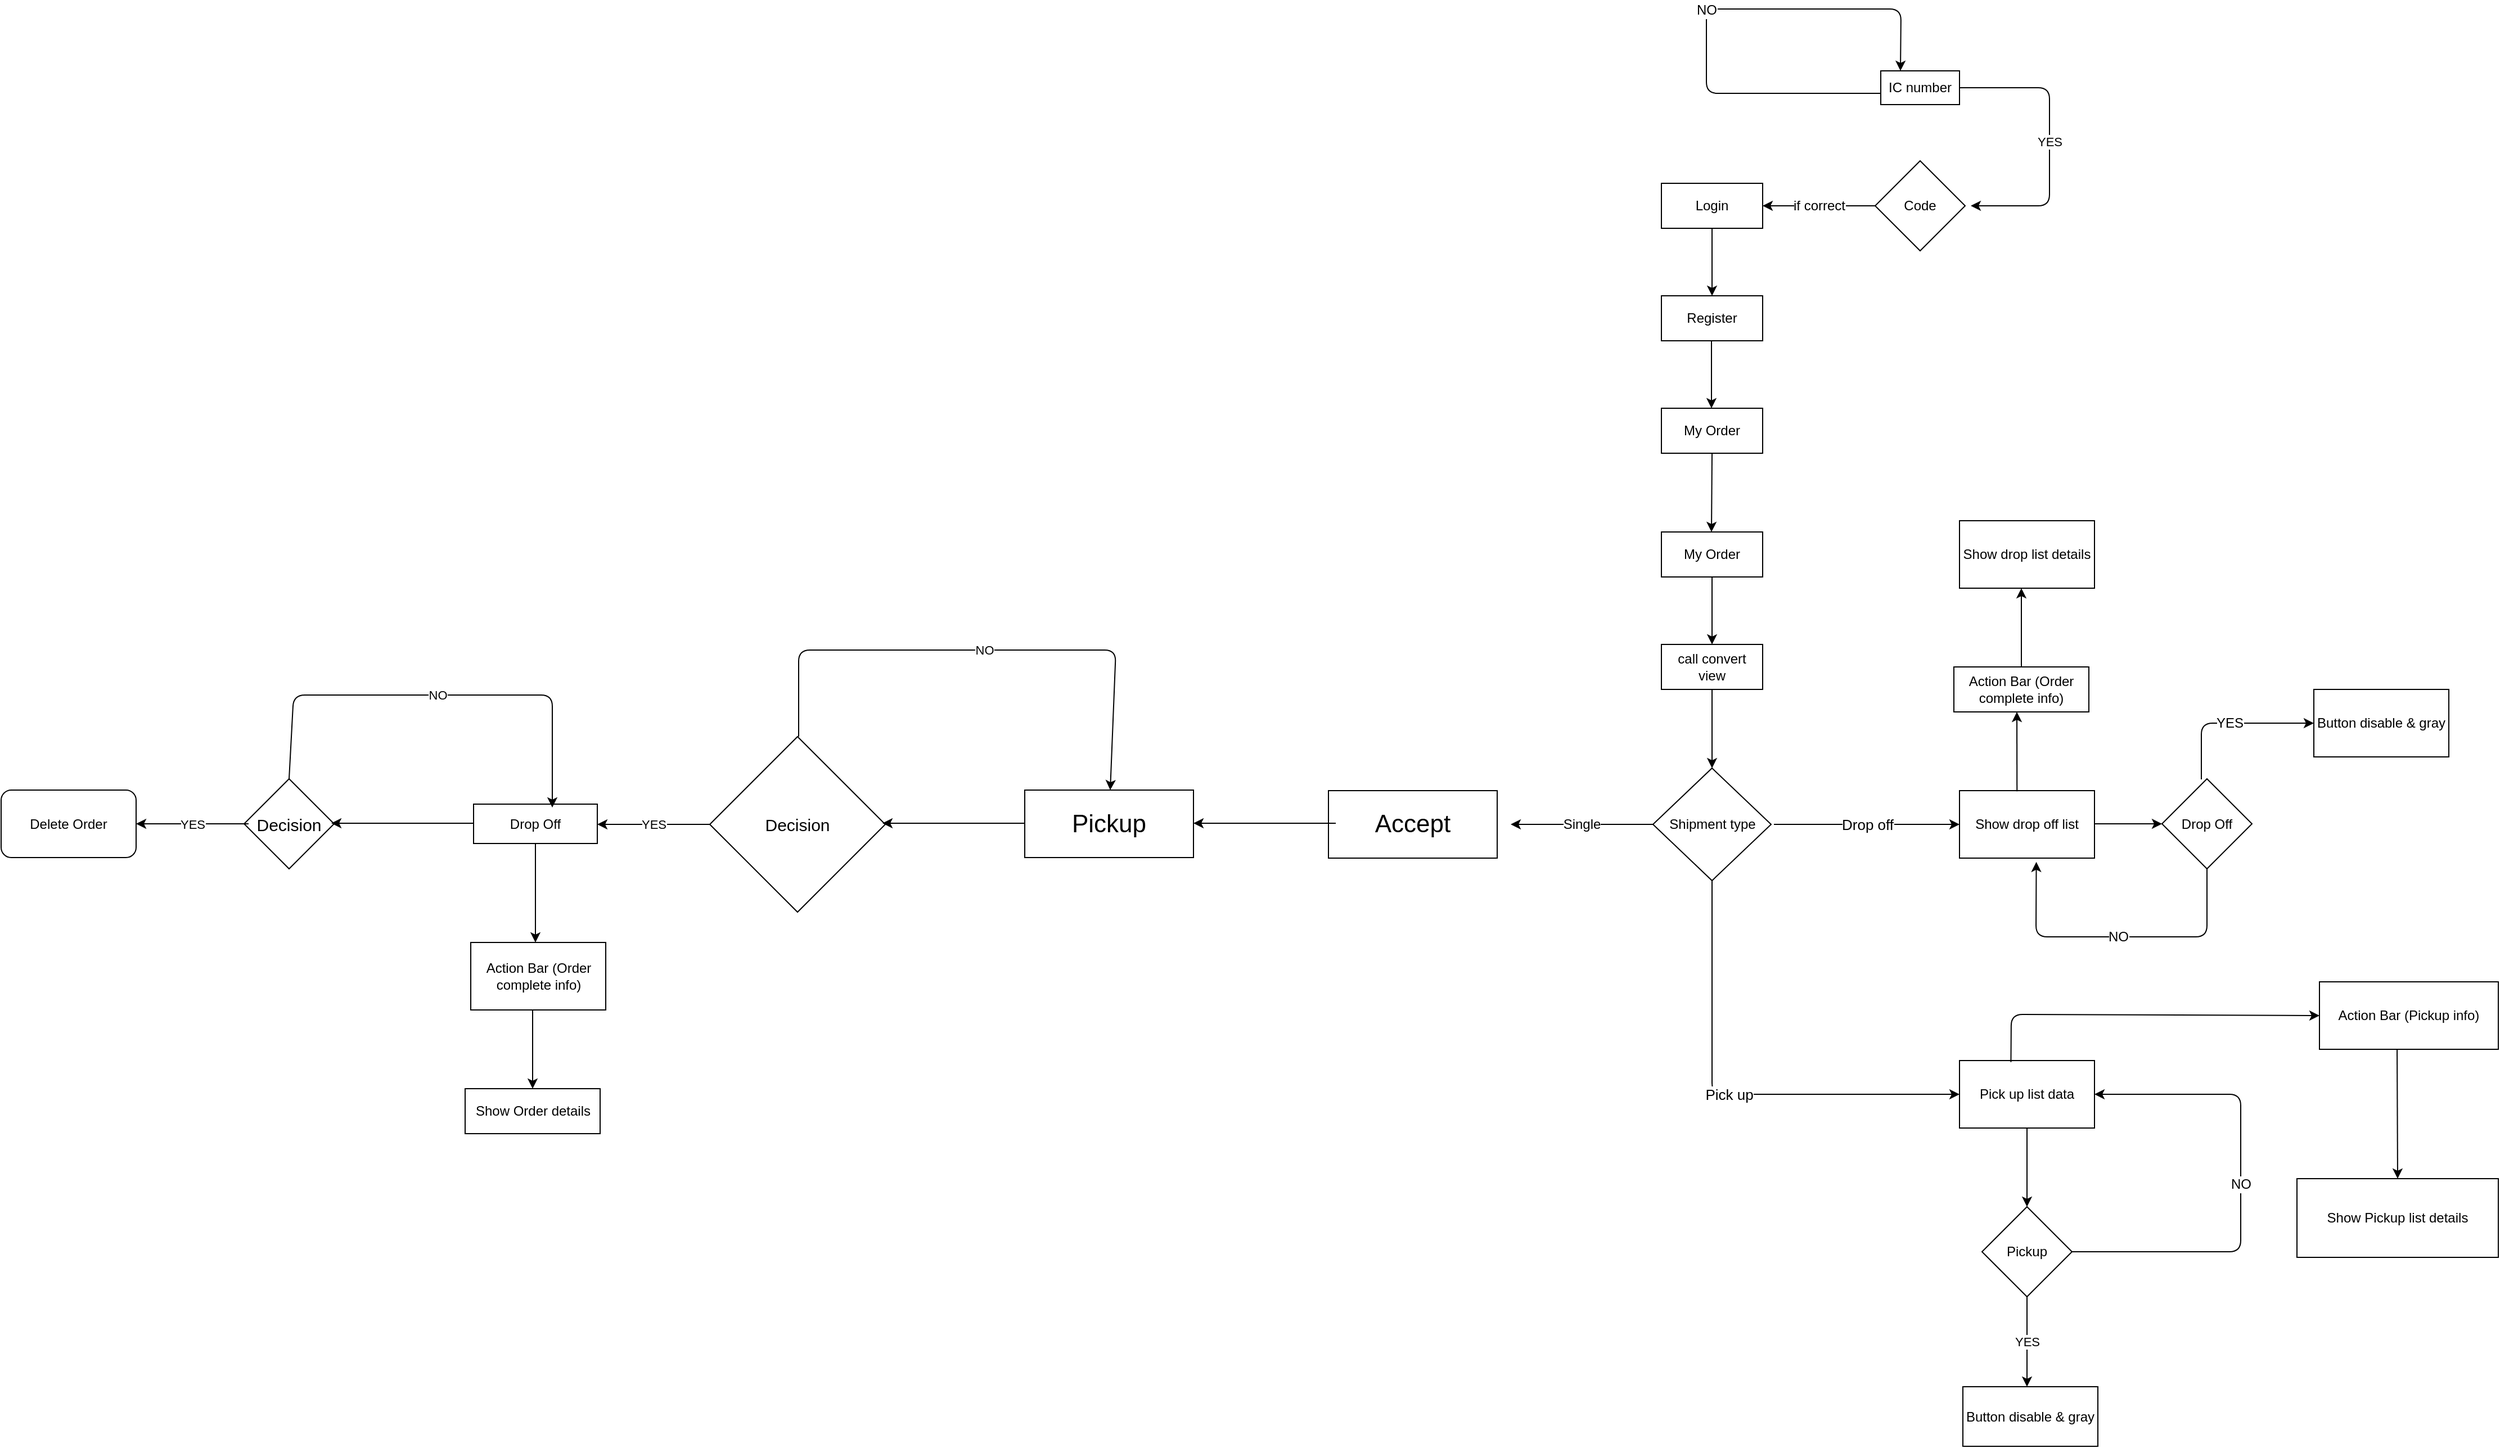 <mxfile version="15.3.8" type="github"><diagram id="_FXOWP3BJIaokdijvQlw" name="Page-1"><mxGraphModel dx="1303" dy="787" grid="1" gridSize="10" guides="1" tooltips="1" connect="1" arrows="1" fold="1" page="1" pageScale="1" pageWidth="3300" pageHeight="4681" math="0" shadow="0"><root><mxCell id="0"/><mxCell id="1" parent="0"/><mxCell id="i1LNajIbp0qII7kQ86E9-1" value="IC number" style="rounded=0;whiteSpace=wrap;html=1;" vertex="1" parent="1"><mxGeometry x="1731" y="1625" width="70" height="30" as="geometry"/></mxCell><mxCell id="i1LNajIbp0qII7kQ86E9-3" value="Code" style="rhombus;whiteSpace=wrap;html=1;" vertex="1" parent="1"><mxGeometry x="1726" y="1705" width="80" height="80" as="geometry"/></mxCell><mxCell id="i1LNajIbp0qII7kQ86E9-4" value="" style="endArrow=classic;html=1;exitX=1;exitY=0.5;exitDx=0;exitDy=0;" edge="1" parent="1" source="i1LNajIbp0qII7kQ86E9-1"><mxGeometry relative="1" as="geometry"><mxPoint x="1751" y="1835" as="sourcePoint"/><mxPoint x="1811" y="1745" as="targetPoint"/><Array as="points"><mxPoint x="1881" y="1640"/><mxPoint x="1881" y="1745"/></Array></mxGeometry></mxCell><mxCell id="i1LNajIbp0qII7kQ86E9-5" value="YES" style="edgeLabel;resizable=0;html=1;align=center;verticalAlign=middle;" connectable="0" vertex="1" parent="i1LNajIbp0qII7kQ86E9-4"><mxGeometry relative="1" as="geometry"/></mxCell><mxCell id="i1LNajIbp0qII7kQ86E9-12" value="" style="endArrow=classic;html=1;entryX=0.25;entryY=0;entryDx=0;entryDy=0;" edge="1" parent="1" target="i1LNajIbp0qII7kQ86E9-1"><mxGeometry relative="1" as="geometry"><mxPoint x="1731" y="1645" as="sourcePoint"/><mxPoint x="1766" y="1570" as="targetPoint"/><Array as="points"><mxPoint x="1576" y="1645"/><mxPoint x="1576" y="1570"/><mxPoint x="1749" y="1570"/></Array></mxGeometry></mxCell><mxCell id="i1LNajIbp0qII7kQ86E9-14" value="NO" style="edgeLabel;html=1;align=center;verticalAlign=middle;resizable=0;points=[];fontSize=12;" vertex="1" connectable="0" parent="i1LNajIbp0qII7kQ86E9-12"><mxGeometry x="0.004" y="-1" relative="1" as="geometry"><mxPoint as="offset"/></mxGeometry></mxCell><mxCell id="i1LNajIbp0qII7kQ86E9-16" value="Login" style="rounded=0;whiteSpace=wrap;html=1;" vertex="1" parent="1"><mxGeometry x="1536" y="1725" width="90" height="40" as="geometry"/></mxCell><mxCell id="i1LNajIbp0qII7kQ86E9-17" value="" style="endArrow=classic;html=1;exitX=0;exitY=0.5;exitDx=0;exitDy=0;entryX=1;entryY=0.5;entryDx=0;entryDy=0;" edge="1" parent="1" source="i1LNajIbp0qII7kQ86E9-3" target="i1LNajIbp0qII7kQ86E9-16"><mxGeometry relative="1" as="geometry"><mxPoint x="1626" y="1845" as="sourcePoint"/><mxPoint x="1646" y="1754" as="targetPoint"/></mxGeometry></mxCell><mxCell id="i1LNajIbp0qII7kQ86E9-18" value="if correct" style="edgeLabel;resizable=0;html=1;align=center;verticalAlign=middle;fontSize=12;" connectable="0" vertex="1" parent="i1LNajIbp0qII7kQ86E9-17"><mxGeometry relative="1" as="geometry"/></mxCell><mxCell id="i1LNajIbp0qII7kQ86E9-20" value="Register" style="rounded=0;whiteSpace=wrap;html=1;" vertex="1" parent="1"><mxGeometry x="1536" y="1825" width="90" height="40" as="geometry"/></mxCell><mxCell id="i1LNajIbp0qII7kQ86E9-23" value="" style="endArrow=classic;html=1;exitX=0.5;exitY=1;exitDx=0;exitDy=0;entryX=0.5;entryY=0;entryDx=0;entryDy=0;" edge="1" parent="1" source="i1LNajIbp0qII7kQ86E9-16" target="i1LNajIbp0qII7kQ86E9-20"><mxGeometry width="50" height="50" relative="1" as="geometry"><mxPoint x="1796" y="1755" as="sourcePoint"/><mxPoint x="1636" y="1805" as="targetPoint"/></mxGeometry></mxCell><mxCell id="i1LNajIbp0qII7kQ86E9-24" value="My Order" style="rounded=0;whiteSpace=wrap;html=1;" vertex="1" parent="1"><mxGeometry x="1536" y="1925" width="90" height="40" as="geometry"/></mxCell><mxCell id="i1LNajIbp0qII7kQ86E9-25" value="" style="endArrow=classic;html=1;exitX=0.5;exitY=1;exitDx=0;exitDy=0;entryX=0.5;entryY=0;entryDx=0;entryDy=0;" edge="1" parent="1"><mxGeometry width="50" height="50" relative="1" as="geometry"><mxPoint x="1580.5" y="1865" as="sourcePoint"/><mxPoint x="1580.5" y="1925" as="targetPoint"/></mxGeometry></mxCell><mxCell id="i1LNajIbp0qII7kQ86E9-26" value="My Order" style="rounded=0;whiteSpace=wrap;html=1;" vertex="1" parent="1"><mxGeometry x="1536" y="2035" width="90" height="40" as="geometry"/></mxCell><mxCell id="i1LNajIbp0qII7kQ86E9-27" value="" style="endArrow=classic;html=1;exitX=0.5;exitY=1;exitDx=0;exitDy=0;entryX=0.5;entryY=0;entryDx=0;entryDy=0;" edge="1" parent="1" source="i1LNajIbp0qII7kQ86E9-24"><mxGeometry width="50" height="50" relative="1" as="geometry"><mxPoint x="1580.5" y="1975" as="sourcePoint"/><mxPoint x="1580.5" y="2035" as="targetPoint"/></mxGeometry></mxCell><mxCell id="i1LNajIbp0qII7kQ86E9-28" value="call convert view" style="rounded=0;whiteSpace=wrap;html=1;" vertex="1" parent="1"><mxGeometry x="1536" y="2135" width="90" height="40" as="geometry"/></mxCell><mxCell id="i1LNajIbp0qII7kQ86E9-31" value="" style="endArrow=classic;html=1;entryX=0.5;entryY=0;entryDx=0;entryDy=0;exitX=0.5;exitY=1;exitDx=0;exitDy=0;" edge="1" parent="1" source="i1LNajIbp0qII7kQ86E9-26" target="i1LNajIbp0qII7kQ86E9-28"><mxGeometry relative="1" as="geometry"><mxPoint x="1566" y="2105" as="sourcePoint"/><mxPoint x="1666" y="2105" as="targetPoint"/></mxGeometry></mxCell><mxCell id="i1LNajIbp0qII7kQ86E9-34" value="" style="endArrow=classic;html=1;entryX=0.5;entryY=0;entryDx=0;entryDy=0;exitX=0.5;exitY=1;exitDx=0;exitDy=0;" edge="1" parent="1" source="i1LNajIbp0qII7kQ86E9-28"><mxGeometry relative="1" as="geometry"><mxPoint x="1531" y="2215" as="sourcePoint"/><mxPoint x="1581" y="2245" as="targetPoint"/></mxGeometry></mxCell><mxCell id="i1LNajIbp0qII7kQ86E9-36" value="Shipment type" style="rhombus;whiteSpace=wrap;html=1;" vertex="1" parent="1"><mxGeometry x="1528.5" y="2245" width="105" height="100" as="geometry"/></mxCell><mxCell id="i1LNajIbp0qII7kQ86E9-37" value="Show drop off list" style="rounded=0;whiteSpace=wrap;html=1;" vertex="1" parent="1"><mxGeometry x="1801" y="2265" width="120" height="60" as="geometry"/></mxCell><mxCell id="i1LNajIbp0qII7kQ86E9-38" value="" style="endArrow=classic;html=1;" edge="1" parent="1"><mxGeometry relative="1" as="geometry"><mxPoint x="1636" y="2295" as="sourcePoint"/><mxPoint x="1801" y="2295" as="targetPoint"/></mxGeometry></mxCell><mxCell id="i1LNajIbp0qII7kQ86E9-39" value="Drop off" style="edgeLabel;resizable=0;html=1;align=center;verticalAlign=middle;fontSize=13;" connectable="0" vertex="1" parent="i1LNajIbp0qII7kQ86E9-38"><mxGeometry relative="1" as="geometry"/></mxCell><mxCell id="i1LNajIbp0qII7kQ86E9-40" value="" style="endArrow=classic;html=1;exitX=0.5;exitY=1;exitDx=0;exitDy=0;entryX=0;entryY=0.5;entryDx=0;entryDy=0;" edge="1" parent="1" source="i1LNajIbp0qII7kQ86E9-36" target="i1LNajIbp0qII7kQ86E9-42"><mxGeometry relative="1" as="geometry"><mxPoint x="1576" y="2405" as="sourcePoint"/><mxPoint x="1796" y="2535" as="targetPoint"/><Array as="points"><mxPoint x="1581" y="2535"/></Array></mxGeometry></mxCell><mxCell id="i1LNajIbp0qII7kQ86E9-41" value="Pick up" style="edgeLabel;resizable=0;html=1;align=center;verticalAlign=middle;fontSize=13;" connectable="0" vertex="1" parent="i1LNajIbp0qII7kQ86E9-40"><mxGeometry relative="1" as="geometry"/></mxCell><mxCell id="i1LNajIbp0qII7kQ86E9-42" value="Pick up list data" style="rounded=0;whiteSpace=wrap;html=1;" vertex="1" parent="1"><mxGeometry x="1801" y="2505" width="120" height="60" as="geometry"/></mxCell><mxCell id="i1LNajIbp0qII7kQ86E9-43" value="" style="endArrow=classic;html=1;" edge="1" parent="1" target="i1LNajIbp0qII7kQ86E9-45"><mxGeometry relative="1" as="geometry"><mxPoint x="1921" y="2294.5" as="sourcePoint"/><mxPoint x="2021" y="2294.5" as="targetPoint"/></mxGeometry></mxCell><mxCell id="i1LNajIbp0qII7kQ86E9-45" value="Drop Off" style="rhombus;whiteSpace=wrap;html=1;" vertex="1" parent="1"><mxGeometry x="1981" y="2254.5" width="80" height="80" as="geometry"/></mxCell><mxCell id="i1LNajIbp0qII7kQ86E9-46" value="" style="endArrow=classic;html=1;" edge="1" parent="1"><mxGeometry relative="1" as="geometry"><mxPoint x="2016" y="2255" as="sourcePoint"/><mxPoint x="2116" y="2205" as="targetPoint"/><Array as="points"><mxPoint x="2016" y="2205"/></Array></mxGeometry></mxCell><mxCell id="i1LNajIbp0qII7kQ86E9-47" value="YES" style="edgeLabel;resizable=0;html=1;align=center;verticalAlign=middle;fontSize=12;" connectable="0" vertex="1" parent="i1LNajIbp0qII7kQ86E9-46"><mxGeometry relative="1" as="geometry"/></mxCell><mxCell id="i1LNajIbp0qII7kQ86E9-54" value="" style="endArrow=classic;html=1;entryX=0.569;entryY=1.056;entryDx=0;entryDy=0;entryPerimeter=0;exitX=0.5;exitY=1;exitDx=0;exitDy=0;" edge="1" parent="1" source="i1LNajIbp0qII7kQ86E9-45" target="i1LNajIbp0qII7kQ86E9-37"><mxGeometry relative="1" as="geometry"><mxPoint x="2016" y="2335" as="sourcePoint"/><mxPoint x="1926" y="2405" as="targetPoint"/><Array as="points"><mxPoint x="2021" y="2395"/><mxPoint x="1869" y="2395"/></Array></mxGeometry></mxCell><mxCell id="i1LNajIbp0qII7kQ86E9-55" value="NO" style="edgeLabel;resizable=0;html=1;align=center;verticalAlign=middle;fontSize=12;" connectable="0" vertex="1" parent="i1LNajIbp0qII7kQ86E9-54"><mxGeometry relative="1" as="geometry"/></mxCell><mxCell id="i1LNajIbp0qII7kQ86E9-56" value="Button disable &amp;amp; gray" style="rounded=0;whiteSpace=wrap;html=1;" vertex="1" parent="1"><mxGeometry x="2116" y="2175" width="120" height="60" as="geometry"/></mxCell><mxCell id="i1LNajIbp0qII7kQ86E9-57" value="" style="endArrow=classic;html=1;exitX=0.426;exitY=0.011;exitDx=0;exitDy=0;exitPerimeter=0;" edge="1" parent="1" source="i1LNajIbp0qII7kQ86E9-37"><mxGeometry relative="1" as="geometry"><mxPoint x="1841" y="2185" as="sourcePoint"/><mxPoint x="1852" y="2195" as="targetPoint"/></mxGeometry></mxCell><mxCell id="i1LNajIbp0qII7kQ86E9-59" value="Action Bar (Order complete info)" style="rounded=0;whiteSpace=wrap;html=1;" vertex="1" parent="1"><mxGeometry x="1796" y="2155" width="120" height="40" as="geometry"/></mxCell><mxCell id="i1LNajIbp0qII7kQ86E9-60" value="" style="endArrow=classic;html=1;exitX=0.5;exitY=0;exitDx=0;exitDy=0;" edge="1" parent="1" source="i1LNajIbp0qII7kQ86E9-59"><mxGeometry relative="1" as="geometry"><mxPoint x="1856" y="2135" as="sourcePoint"/><mxPoint x="1856" y="2085" as="targetPoint"/></mxGeometry></mxCell><mxCell id="i1LNajIbp0qII7kQ86E9-63" value="Show drop list details" style="rounded=0;whiteSpace=wrap;html=1;" vertex="1" parent="1"><mxGeometry x="1801" y="2025" width="120" height="60" as="geometry"/></mxCell><mxCell id="i1LNajIbp0qII7kQ86E9-64" value="Pickup" style="rhombus;whiteSpace=wrap;html=1;" vertex="1" parent="1"><mxGeometry x="1821" y="2635" width="80" height="80" as="geometry"/></mxCell><mxCell id="i1LNajIbp0qII7kQ86E9-67" value="" style="endArrow=classic;html=1;" edge="1" parent="1" target="i1LNajIbp0qII7kQ86E9-64"><mxGeometry relative="1" as="geometry"><mxPoint x="1861" y="2565" as="sourcePoint"/><mxPoint x="1961" y="2565" as="targetPoint"/></mxGeometry></mxCell><mxCell id="i1LNajIbp0qII7kQ86E9-69" value="" style="endArrow=classic;html=1;exitX=1;exitY=0.5;exitDx=0;exitDy=0;sketch=0;shadow=0;strokeColor=default;entryX=1;entryY=0.5;entryDx=0;entryDy=0;" edge="1" parent="1" source="i1LNajIbp0qII7kQ86E9-64" target="i1LNajIbp0qII7kQ86E9-42"><mxGeometry relative="1" as="geometry"><mxPoint x="1991.28" y="2641.68" as="sourcePoint"/><mxPoint x="1931" y="2535" as="targetPoint"/><Array as="points"><mxPoint x="2051" y="2675"/><mxPoint x="2051" y="2535"/></Array></mxGeometry></mxCell><mxCell id="i1LNajIbp0qII7kQ86E9-70" value="NO" style="edgeLabel;resizable=0;html=1;align=center;verticalAlign=middle;fontSize=12;" connectable="0" vertex="1" parent="i1LNajIbp0qII7kQ86E9-69"><mxGeometry relative="1" as="geometry"/></mxCell><mxCell id="i1LNajIbp0qII7kQ86E9-71" value="" style="endArrow=classic;html=1;shadow=0;strokeColor=default;exitX=0.5;exitY=1;exitDx=0;exitDy=0;" edge="1" parent="1" source="i1LNajIbp0qII7kQ86E9-64"><mxGeometry relative="1" as="geometry"><mxPoint x="1851" y="2755" as="sourcePoint"/><mxPoint x="1861" y="2795" as="targetPoint"/></mxGeometry></mxCell><mxCell id="i1LNajIbp0qII7kQ86E9-72" value="YES" style="edgeLabel;resizable=0;html=1;align=center;verticalAlign=middle;" connectable="0" vertex="1" parent="i1LNajIbp0qII7kQ86E9-71"><mxGeometry relative="1" as="geometry"/></mxCell><mxCell id="i1LNajIbp0qII7kQ86E9-73" value="&lt;span&gt;Button disable &amp;amp; gray&lt;/span&gt;" style="rounded=0;whiteSpace=wrap;html=1;" vertex="1" parent="1"><mxGeometry x="1804" y="2795" width="120" height="53" as="geometry"/></mxCell><mxCell id="i1LNajIbp0qII7kQ86E9-75" value="Show Pickup list details" style="rounded=0;whiteSpace=wrap;html=1;" vertex="1" parent="1"><mxGeometry x="2101" y="2610" width="179" height="70" as="geometry"/></mxCell><mxCell id="i1LNajIbp0qII7kQ86E9-76" value="" style="endArrow=classic;html=1;exitX=0.5;exitY=0;exitDx=0;exitDy=0;entryX=0.5;entryY=0;entryDx=0;entryDy=0;" edge="1" parent="1" target="i1LNajIbp0qII7kQ86E9-75"><mxGeometry relative="1" as="geometry"><mxPoint x="2190" y="2490" as="sourcePoint"/><mxPoint x="2176" y="2545" as="targetPoint"/></mxGeometry></mxCell><mxCell id="i1LNajIbp0qII7kQ86E9-77" value="&lt;span&gt;Action Bar (Pickup info)&lt;/span&gt;" style="rounded=0;whiteSpace=wrap;html=1;" vertex="1" parent="1"><mxGeometry x="2121" y="2435" width="159" height="60" as="geometry"/></mxCell><mxCell id="i1LNajIbp0qII7kQ86E9-80" value="" style="endArrow=classic;html=1;shadow=0;fontSize=12;strokeColor=default;exitX=0.381;exitY=0.022;exitDx=0;exitDy=0;exitPerimeter=0;entryX=0;entryY=0.5;entryDx=0;entryDy=0;" edge="1" parent="1" source="i1LNajIbp0qII7kQ86E9-42" target="i1LNajIbp0qII7kQ86E9-77"><mxGeometry relative="1" as="geometry"><mxPoint x="1916" y="2464" as="sourcePoint"/><mxPoint x="2016" y="2464" as="targetPoint"/><Array as="points"><mxPoint x="1847" y="2464"/></Array></mxGeometry></mxCell><mxCell id="i1LNajIbp0qII7kQ86E9-84" value="&lt;font style=&quot;font-size: 22px&quot;&gt;Accept&lt;/font&gt;" style="rounded=0;whiteSpace=wrap;html=1;fontSize=12;" vertex="1" parent="1"><mxGeometry x="1240" y="2265" width="150" height="60" as="geometry"/></mxCell><mxCell id="i1LNajIbp0qII7kQ86E9-87" value="" style="endArrow=classic;html=1;shadow=0;fontSize=12;strokeColor=default;exitX=0;exitY=0.5;exitDx=0;exitDy=0;" edge="1" parent="1" source="i1LNajIbp0qII7kQ86E9-36"><mxGeometry relative="1" as="geometry"><mxPoint x="1436" y="2375" as="sourcePoint"/><mxPoint x="1402" y="2295" as="targetPoint"/></mxGeometry></mxCell><mxCell id="i1LNajIbp0qII7kQ86E9-88" value="Single" style="edgeLabel;resizable=0;html=1;align=center;verticalAlign=middle;fontSize=12;" connectable="0" vertex="1" parent="i1LNajIbp0qII7kQ86E9-87"><mxGeometry relative="1" as="geometry"/></mxCell><mxCell id="i1LNajIbp0qII7kQ86E9-89" value="&lt;font style=&quot;font-size: 22px&quot;&gt;Pickup&lt;/font&gt;" style="rounded=0;whiteSpace=wrap;html=1;fontSize=12;" vertex="1" parent="1"><mxGeometry x="970" y="2264.5" width="150" height="60" as="geometry"/></mxCell><mxCell id="i1LNajIbp0qII7kQ86E9-90" value="" style="endArrow=classic;html=1;shadow=0;fontSize=12;strokeColor=default;exitX=0;exitY=0.5;exitDx=0;exitDy=0;" edge="1" parent="1"><mxGeometry relative="1" as="geometry"><mxPoint x="1246.5" y="2294" as="sourcePoint"/><mxPoint x="1120" y="2294" as="targetPoint"/></mxGeometry></mxCell><mxCell id="i1LNajIbp0qII7kQ86E9-92" value="&lt;font style=&quot;font-size: 15px&quot;&gt;Decision&lt;/font&gt;" style="rhombus;whiteSpace=wrap;html=1;fontSize=12;" vertex="1" parent="1"><mxGeometry x="690" y="2217" width="156" height="156" as="geometry"/></mxCell><mxCell id="i1LNajIbp0qII7kQ86E9-93" value="" style="endArrow=classic;html=1;shadow=0;fontSize=12;strokeColor=default;exitX=0;exitY=0.5;exitDx=0;exitDy=0;" edge="1" parent="1"><mxGeometry relative="1" as="geometry"><mxPoint x="970" y="2294" as="sourcePoint"/><mxPoint x="843.5" y="2294" as="targetPoint"/></mxGeometry></mxCell><mxCell id="i1LNajIbp0qII7kQ86E9-94" value="" style="endArrow=classic;html=1;shadow=0;fontSize=12;strokeColor=default;exitX=0.5;exitY=0;exitDx=0;exitDy=0;entryX=0.5;entryY=0;entryDx=0;entryDy=0;" edge="1" parent="1"><mxGeometry relative="1" as="geometry"><mxPoint x="769" y="2217" as="sourcePoint"/><mxPoint x="1046" y="2264.5" as="targetPoint"/><Array as="points"><mxPoint x="769" y="2140"/><mxPoint x="1051" y="2140"/></Array></mxGeometry></mxCell><mxCell id="i1LNajIbp0qII7kQ86E9-95" value="NO" style="edgeLabel;resizable=0;html=1;align=center;verticalAlign=middle;" connectable="0" vertex="1" parent="i1LNajIbp0qII7kQ86E9-94"><mxGeometry relative="1" as="geometry"/></mxCell><mxCell id="i1LNajIbp0qII7kQ86E9-96" value="" style="endArrow=classic;html=1;shadow=0;fontSize=12;strokeColor=default;exitX=0;exitY=0.5;exitDx=0;exitDy=0;" edge="1" parent="1" source="i1LNajIbp0qII7kQ86E9-92"><mxGeometry relative="1" as="geometry"><mxPoint x="520" y="2294.5" as="sourcePoint"/><mxPoint x="590" y="2295" as="targetPoint"/></mxGeometry></mxCell><mxCell id="i1LNajIbp0qII7kQ86E9-97" value="YES" style="edgeLabel;resizable=0;html=1;align=center;verticalAlign=middle;" connectable="0" vertex="1" parent="i1LNajIbp0qII7kQ86E9-96"><mxGeometry relative="1" as="geometry"/></mxCell><mxCell id="i1LNajIbp0qII7kQ86E9-98" value="Drop Off" style="rounded=0;whiteSpace=wrap;html=1;fontSize=12;" vertex="1" parent="1"><mxGeometry x="480" y="2277" width="110" height="35" as="geometry"/></mxCell><mxCell id="i1LNajIbp0qII7kQ86E9-99" value="&lt;font style=&quot;font-size: 15px&quot;&gt;Decision&lt;/font&gt;" style="rhombus;whiteSpace=wrap;html=1;fontSize=12;" vertex="1" parent="1"><mxGeometry x="276" y="2254.5" width="80" height="80" as="geometry"/></mxCell><mxCell id="i1LNajIbp0qII7kQ86E9-100" value="" style="endArrow=classic;html=1;shadow=0;fontSize=12;strokeColor=default;exitX=0;exitY=0.5;exitDx=0;exitDy=0;" edge="1" parent="1"><mxGeometry relative="1" as="geometry"><mxPoint x="480" y="2294" as="sourcePoint"/><mxPoint x="353.5" y="2294" as="targetPoint"/></mxGeometry></mxCell><mxCell id="i1LNajIbp0qII7kQ86E9-101" value="" style="endArrow=classic;html=1;shadow=0;fontSize=12;strokeColor=default;exitX=0.5;exitY=0;exitDx=0;exitDy=0;" edge="1" parent="1" source="i1LNajIbp0qII7kQ86E9-99"><mxGeometry relative="1" as="geometry"><mxPoint x="320" y="2257" as="sourcePoint"/><mxPoint x="550" y="2280" as="targetPoint"/><Array as="points"><mxPoint x="320" y="2180"/><mxPoint x="550" y="2180"/></Array></mxGeometry></mxCell><mxCell id="i1LNajIbp0qII7kQ86E9-102" value="NO" style="edgeLabel;resizable=0;html=1;align=center;verticalAlign=middle;" connectable="0" vertex="1" parent="i1LNajIbp0qII7kQ86E9-101"><mxGeometry relative="1" as="geometry"/></mxCell><mxCell id="i1LNajIbp0qII7kQ86E9-103" value="" style="endArrow=classic;html=1;shadow=0;fontSize=12;strokeColor=default;exitX=0;exitY=0.5;exitDx=0;exitDy=0;" edge="1" parent="1"><mxGeometry relative="1" as="geometry"><mxPoint x="280" y="2294.5" as="sourcePoint"/><mxPoint x="180" y="2294.5" as="targetPoint"/></mxGeometry></mxCell><mxCell id="i1LNajIbp0qII7kQ86E9-104" value="YES" style="edgeLabel;resizable=0;html=1;align=center;verticalAlign=middle;" connectable="0" vertex="1" parent="i1LNajIbp0qII7kQ86E9-103"><mxGeometry relative="1" as="geometry"/></mxCell><mxCell id="i1LNajIbp0qII7kQ86E9-105" value="" style="endArrow=classic;html=1;shadow=0;fontSize=12;strokeColor=default;exitX=0.5;exitY=1;exitDx=0;exitDy=0;" edge="1" parent="1" source="i1LNajIbp0qII7kQ86E9-98"><mxGeometry relative="1" as="geometry"><mxPoint x="510" y="2373" as="sourcePoint"/><mxPoint x="535" y="2400" as="targetPoint"/></mxGeometry></mxCell><mxCell id="i1LNajIbp0qII7kQ86E9-108" value="Show Order details" style="rounded=0;whiteSpace=wrap;html=1;" vertex="1" parent="1"><mxGeometry x="472.5" y="2530" width="120" height="40" as="geometry"/></mxCell><mxCell id="i1LNajIbp0qII7kQ86E9-109" value="" style="endArrow=classic;html=1;exitX=0.5;exitY=0;exitDx=0;exitDy=0;entryX=0.5;entryY=0;entryDx=0;entryDy=0;" edge="1" parent="1" target="i1LNajIbp0qII7kQ86E9-108"><mxGeometry relative="1" as="geometry"><mxPoint x="532.5" y="2460" as="sourcePoint"/><mxPoint x="532.5" y="2510" as="targetPoint"/></mxGeometry></mxCell><mxCell id="i1LNajIbp0qII7kQ86E9-110" value="Action Bar (Order complete info)" style="rounded=0;whiteSpace=wrap;html=1;" vertex="1" parent="1"><mxGeometry x="477.5" y="2400" width="120" height="60" as="geometry"/></mxCell><mxCell id="i1LNajIbp0qII7kQ86E9-114" value="&lt;span&gt;Delete Order&lt;/span&gt;" style="rounded=1;whiteSpace=wrap;html=1;fontSize=12;" vertex="1" parent="1"><mxGeometry x="60" y="2264.5" width="120" height="60" as="geometry"/></mxCell></root></mxGraphModel></diagram></mxfile>